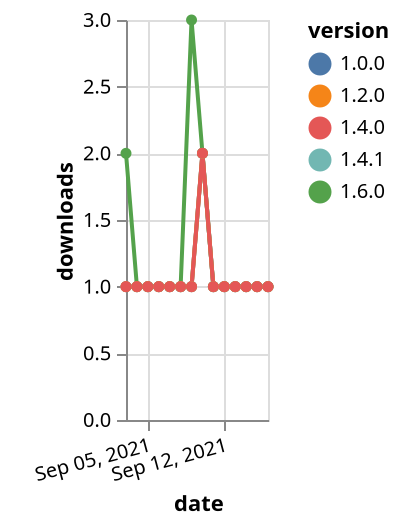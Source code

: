 {"$schema": "https://vega.github.io/schema/vega-lite/v5.json", "description": "A simple bar chart with embedded data.", "data": {"values": [{"date": "2021-09-03", "total": 122, "delta": 2, "version": "1.6.0"}, {"date": "2021-09-04", "total": 123, "delta": 1, "version": "1.6.0"}, {"date": "2021-09-05", "total": 124, "delta": 1, "version": "1.6.0"}, {"date": "2021-09-06", "total": 125, "delta": 1, "version": "1.6.0"}, {"date": "2021-09-07", "total": 126, "delta": 1, "version": "1.6.0"}, {"date": "2021-09-08", "total": 127, "delta": 1, "version": "1.6.0"}, {"date": "2021-09-09", "total": 130, "delta": 3, "version": "1.6.0"}, {"date": "2021-09-10", "total": 132, "delta": 2, "version": "1.6.0"}, {"date": "2021-09-11", "total": 133, "delta": 1, "version": "1.6.0"}, {"date": "2021-09-12", "total": 134, "delta": 1, "version": "1.6.0"}, {"date": "2021-09-13", "total": 135, "delta": 1, "version": "1.6.0"}, {"date": "2021-09-14", "total": 136, "delta": 1, "version": "1.6.0"}, {"date": "2021-09-15", "total": 137, "delta": 1, "version": "1.6.0"}, {"date": "2021-09-16", "total": 138, "delta": 1, "version": "1.6.0"}, {"date": "2021-09-03", "total": 189, "delta": 1, "version": "1.0.0"}, {"date": "2021-09-04", "total": 190, "delta": 1, "version": "1.0.0"}, {"date": "2021-09-05", "total": 191, "delta": 1, "version": "1.0.0"}, {"date": "2021-09-06", "total": 192, "delta": 1, "version": "1.0.0"}, {"date": "2021-09-07", "total": 193, "delta": 1, "version": "1.0.0"}, {"date": "2021-09-08", "total": 194, "delta": 1, "version": "1.0.0"}, {"date": "2021-09-09", "total": 195, "delta": 1, "version": "1.0.0"}, {"date": "2021-09-10", "total": 197, "delta": 2, "version": "1.0.0"}, {"date": "2021-09-11", "total": 198, "delta": 1, "version": "1.0.0"}, {"date": "2021-09-12", "total": 199, "delta": 1, "version": "1.0.0"}, {"date": "2021-09-13", "total": 200, "delta": 1, "version": "1.0.0"}, {"date": "2021-09-14", "total": 201, "delta": 1, "version": "1.0.0"}, {"date": "2021-09-15", "total": 202, "delta": 1, "version": "1.0.0"}, {"date": "2021-09-16", "total": 203, "delta": 1, "version": "1.0.0"}, {"date": "2021-09-03", "total": 133, "delta": 1, "version": "1.4.1"}, {"date": "2021-09-04", "total": 134, "delta": 1, "version": "1.4.1"}, {"date": "2021-09-05", "total": 135, "delta": 1, "version": "1.4.1"}, {"date": "2021-09-06", "total": 136, "delta": 1, "version": "1.4.1"}, {"date": "2021-09-07", "total": 137, "delta": 1, "version": "1.4.1"}, {"date": "2021-09-08", "total": 138, "delta": 1, "version": "1.4.1"}, {"date": "2021-09-09", "total": 139, "delta": 1, "version": "1.4.1"}, {"date": "2021-09-10", "total": 141, "delta": 2, "version": "1.4.1"}, {"date": "2021-09-11", "total": 142, "delta": 1, "version": "1.4.1"}, {"date": "2021-09-12", "total": 143, "delta": 1, "version": "1.4.1"}, {"date": "2021-09-13", "total": 144, "delta": 1, "version": "1.4.1"}, {"date": "2021-09-14", "total": 145, "delta": 1, "version": "1.4.1"}, {"date": "2021-09-15", "total": 146, "delta": 1, "version": "1.4.1"}, {"date": "2021-09-16", "total": 147, "delta": 1, "version": "1.4.1"}, {"date": "2021-09-03", "total": 169, "delta": 1, "version": "1.2.0"}, {"date": "2021-09-04", "total": 170, "delta": 1, "version": "1.2.0"}, {"date": "2021-09-05", "total": 171, "delta": 1, "version": "1.2.0"}, {"date": "2021-09-06", "total": 172, "delta": 1, "version": "1.2.0"}, {"date": "2021-09-07", "total": 173, "delta": 1, "version": "1.2.0"}, {"date": "2021-09-08", "total": 174, "delta": 1, "version": "1.2.0"}, {"date": "2021-09-09", "total": 175, "delta": 1, "version": "1.2.0"}, {"date": "2021-09-10", "total": 177, "delta": 2, "version": "1.2.0"}, {"date": "2021-09-11", "total": 178, "delta": 1, "version": "1.2.0"}, {"date": "2021-09-12", "total": 179, "delta": 1, "version": "1.2.0"}, {"date": "2021-09-13", "total": 180, "delta": 1, "version": "1.2.0"}, {"date": "2021-09-14", "total": 181, "delta": 1, "version": "1.2.0"}, {"date": "2021-09-15", "total": 182, "delta": 1, "version": "1.2.0"}, {"date": "2021-09-16", "total": 183, "delta": 1, "version": "1.2.0"}, {"date": "2021-09-03", "total": 151, "delta": 1, "version": "1.4.0"}, {"date": "2021-09-04", "total": 152, "delta": 1, "version": "1.4.0"}, {"date": "2021-09-05", "total": 153, "delta": 1, "version": "1.4.0"}, {"date": "2021-09-06", "total": 154, "delta": 1, "version": "1.4.0"}, {"date": "2021-09-07", "total": 155, "delta": 1, "version": "1.4.0"}, {"date": "2021-09-08", "total": 156, "delta": 1, "version": "1.4.0"}, {"date": "2021-09-09", "total": 157, "delta": 1, "version": "1.4.0"}, {"date": "2021-09-10", "total": 159, "delta": 2, "version": "1.4.0"}, {"date": "2021-09-11", "total": 160, "delta": 1, "version": "1.4.0"}, {"date": "2021-09-12", "total": 161, "delta": 1, "version": "1.4.0"}, {"date": "2021-09-13", "total": 162, "delta": 1, "version": "1.4.0"}, {"date": "2021-09-14", "total": 163, "delta": 1, "version": "1.4.0"}, {"date": "2021-09-15", "total": 164, "delta": 1, "version": "1.4.0"}, {"date": "2021-09-16", "total": 165, "delta": 1, "version": "1.4.0"}]}, "width": "container", "mark": {"type": "line", "point": {"filled": true}}, "encoding": {"x": {"field": "date", "type": "temporal", "timeUnit": "yearmonthdate", "title": "date", "axis": {"labelAngle": -15}}, "y": {"field": "delta", "type": "quantitative", "title": "downloads"}, "color": {"field": "version", "type": "nominal"}, "tooltip": {"field": "delta"}}}